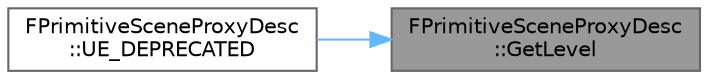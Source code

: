 digraph "FPrimitiveSceneProxyDesc::GetLevel"
{
 // INTERACTIVE_SVG=YES
 // LATEX_PDF_SIZE
  bgcolor="transparent";
  edge [fontname=Helvetica,fontsize=10,labelfontname=Helvetica,labelfontsize=10];
  node [fontname=Helvetica,fontsize=10,shape=box,height=0.2,width=0.4];
  rankdir="RL";
  Node1 [id="Node000001",label="FPrimitiveSceneProxyDesc\l::GetLevel",height=0.2,width=0.4,color="gray40", fillcolor="grey60", style="filled", fontcolor="black",tooltip=" "];
  Node1 -> Node2 [id="edge1_Node000001_Node000002",dir="back",color="steelblue1",style="solid",tooltip=" "];
  Node2 [id="Node000002",label="FPrimitiveSceneProxyDesc\l::UE_DEPRECATED",height=0.2,width=0.4,color="grey40", fillcolor="white", style="filled",URL="$d8/d04/structFPrimitiveSceneProxyDesc.html#ac7fedb052fb9b075b8f9bf8d1684f27a",tooltip=" "];
}
